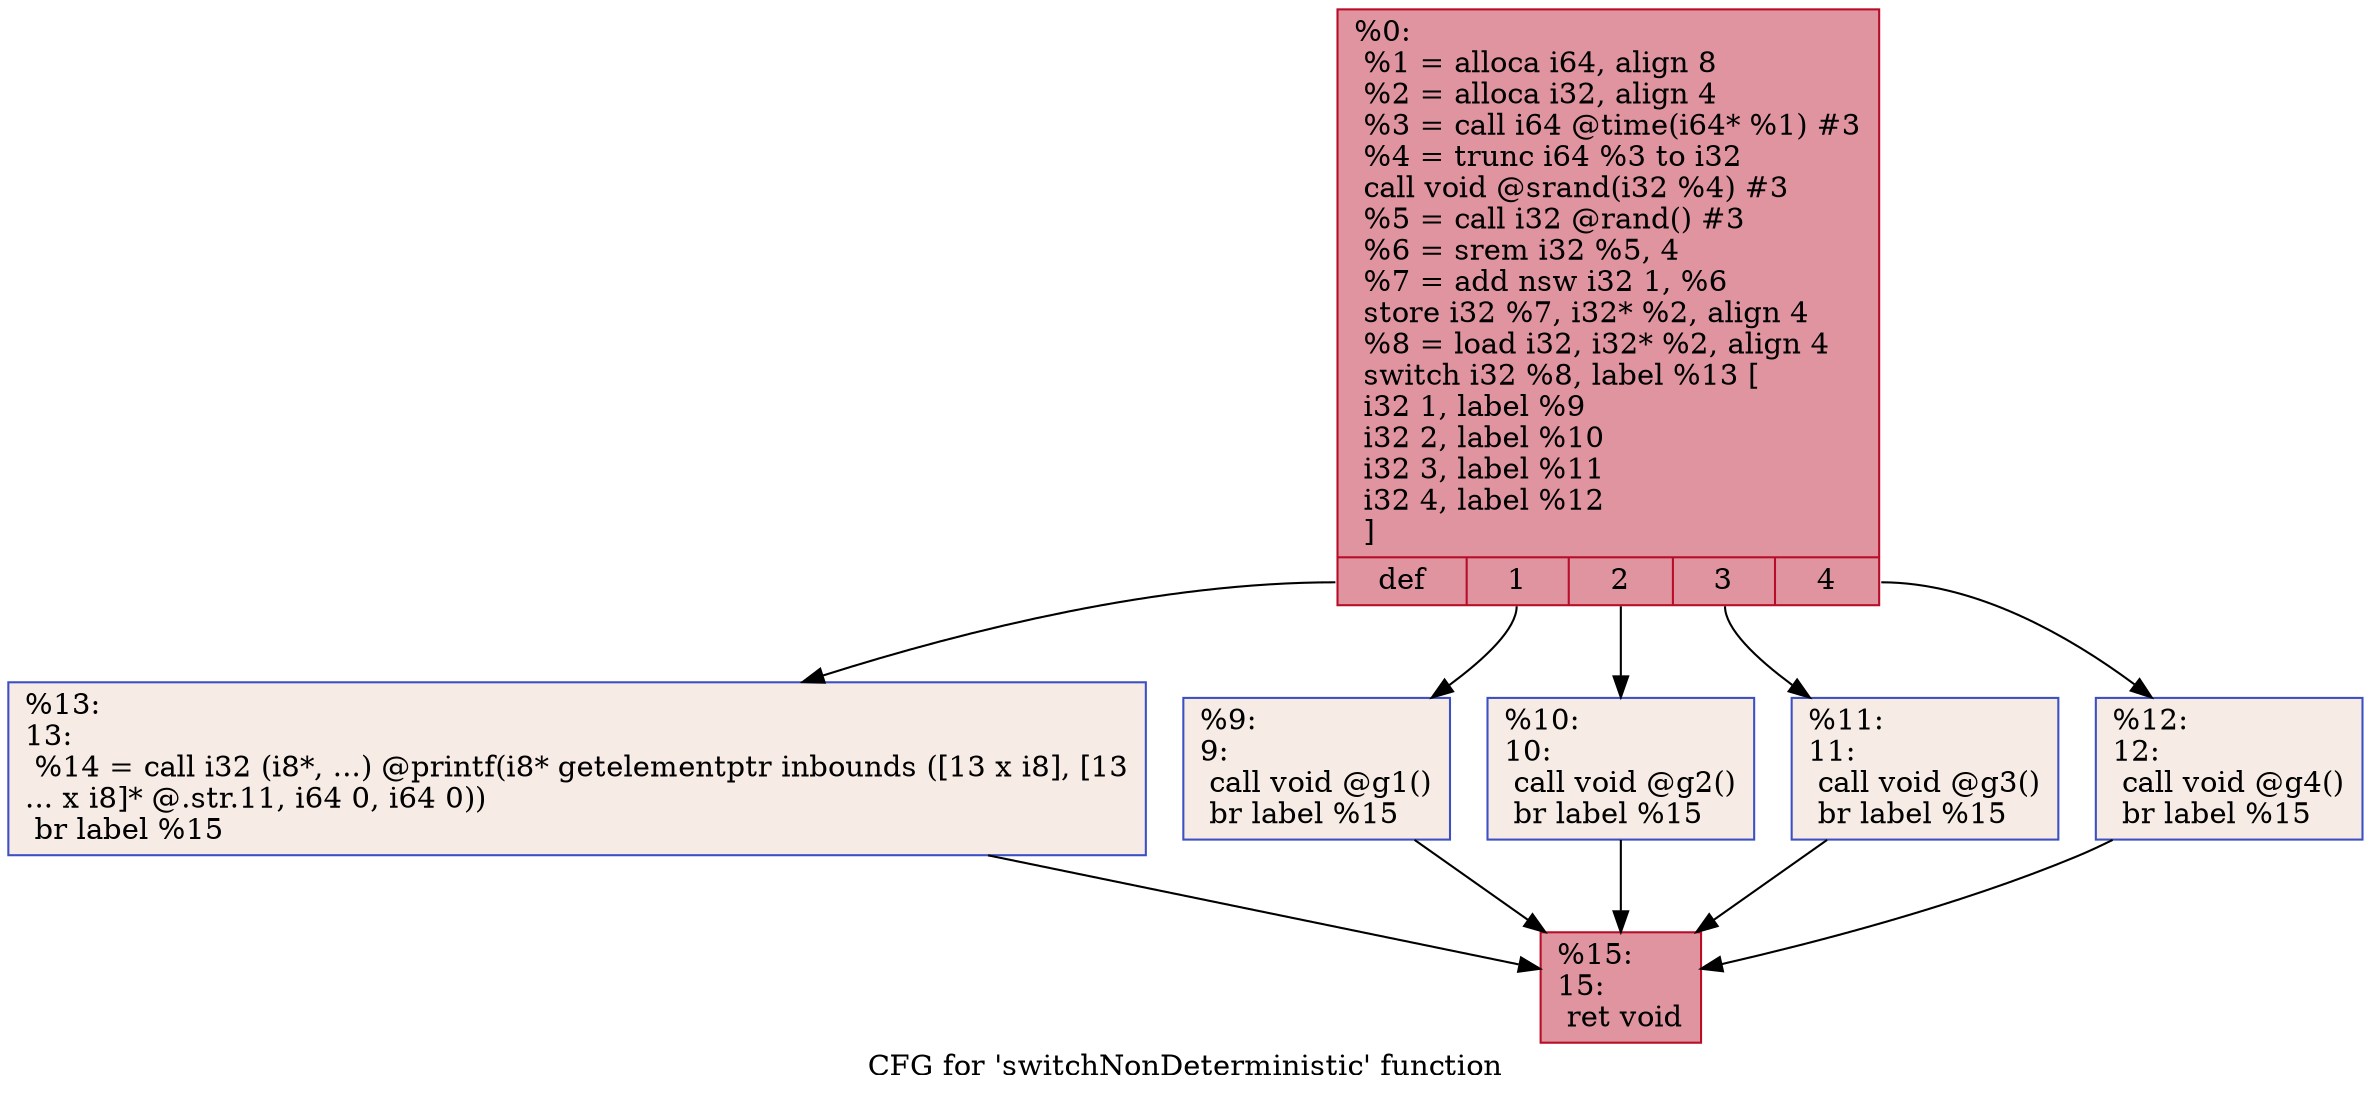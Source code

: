 digraph "CFG for 'switchNonDeterministic' function" {
	label="CFG for 'switchNonDeterministic' function";

	Node0x5581dc24fea0 [shape=record,color="#b70d28ff", style=filled, fillcolor="#b70d2870",label="{%0:\l  %1 = alloca i64, align 8\l  %2 = alloca i32, align 4\l  %3 = call i64 @time(i64* %1) #3\l  %4 = trunc i64 %3 to i32\l  call void @srand(i32 %4) #3\l  %5 = call i32 @rand() #3\l  %6 = srem i32 %5, 4\l  %7 = add nsw i32 1, %6\l  store i32 %7, i32* %2, align 4\l  %8 = load i32, i32* %2, align 4\l  switch i32 %8, label %13 [\l    i32 1, label %9\l    i32 2, label %10\l    i32 3, label %11\l    i32 4, label %12\l  ]\l|{<s0>def|<s1>1|<s2>2|<s3>3|<s4>4}}"];
	Node0x5581dc24fea0:s0 -> Node0x5581dc250230;
	Node0x5581dc24fea0:s1 -> Node0x5581dc250980;
	Node0x5581dc24fea0:s2 -> Node0x5581dc2509d0;
	Node0x5581dc24fea0:s3 -> Node0x5581dc250a20;
	Node0x5581dc24fea0:s4 -> Node0x5581dc250a70;
	Node0x5581dc250980 [shape=record,color="#3d50c3ff", style=filled, fillcolor="#ecd3c570",label="{%9:\l9:                                                \l  call void @g1()\l  br label %15\l}"];
	Node0x5581dc250980 -> Node0x5581dc250d30;
	Node0x5581dc2509d0 [shape=record,color="#3d50c3ff", style=filled, fillcolor="#ecd3c570",label="{%10:\l10:                                               \l  call void @g2()\l  br label %15\l}"];
	Node0x5581dc2509d0 -> Node0x5581dc250d30;
	Node0x5581dc250a20 [shape=record,color="#3d50c3ff", style=filled, fillcolor="#ecd3c570",label="{%11:\l11:                                               \l  call void @g3()\l  br label %15\l}"];
	Node0x5581dc250a20 -> Node0x5581dc250d30;
	Node0x5581dc250a70 [shape=record,color="#3d50c3ff", style=filled, fillcolor="#ecd3c570",label="{%12:\l12:                                               \l  call void @g4()\l  br label %15\l}"];
	Node0x5581dc250a70 -> Node0x5581dc250d30;
	Node0x5581dc250230 [shape=record,color="#3d50c3ff", style=filled, fillcolor="#ecd3c570",label="{%13:\l13:                                               \l  %14 = call i32 (i8*, ...) @printf(i8* getelementptr inbounds ([13 x i8], [13\l... x i8]* @.str.11, i64 0, i64 0))\l  br label %15\l}"];
	Node0x5581dc250230 -> Node0x5581dc250d30;
	Node0x5581dc250d30 [shape=record,color="#b70d28ff", style=filled, fillcolor="#b70d2870",label="{%15:\l15:                                               \l  ret void\l}"];
}
